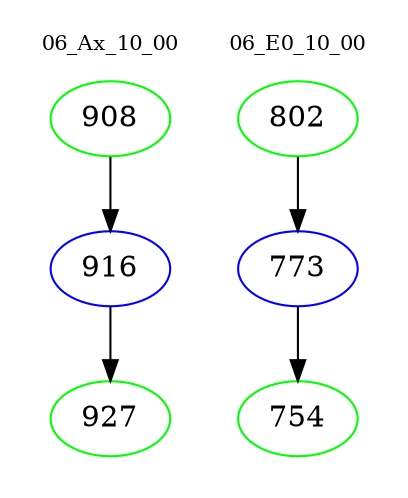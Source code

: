 digraph{
subgraph cluster_0 {
color = white
label = "06_Ax_10_00";
fontsize=10;
T0_908 [label="908", color="green"]
T0_908 -> T0_916 [color="black"]
T0_916 [label="916", color="blue"]
T0_916 -> T0_927 [color="black"]
T0_927 [label="927", color="green"]
}
subgraph cluster_1 {
color = white
label = "06_E0_10_00";
fontsize=10;
T1_802 [label="802", color="green"]
T1_802 -> T1_773 [color="black"]
T1_773 [label="773", color="blue"]
T1_773 -> T1_754 [color="black"]
T1_754 [label="754", color="green"]
}
}
